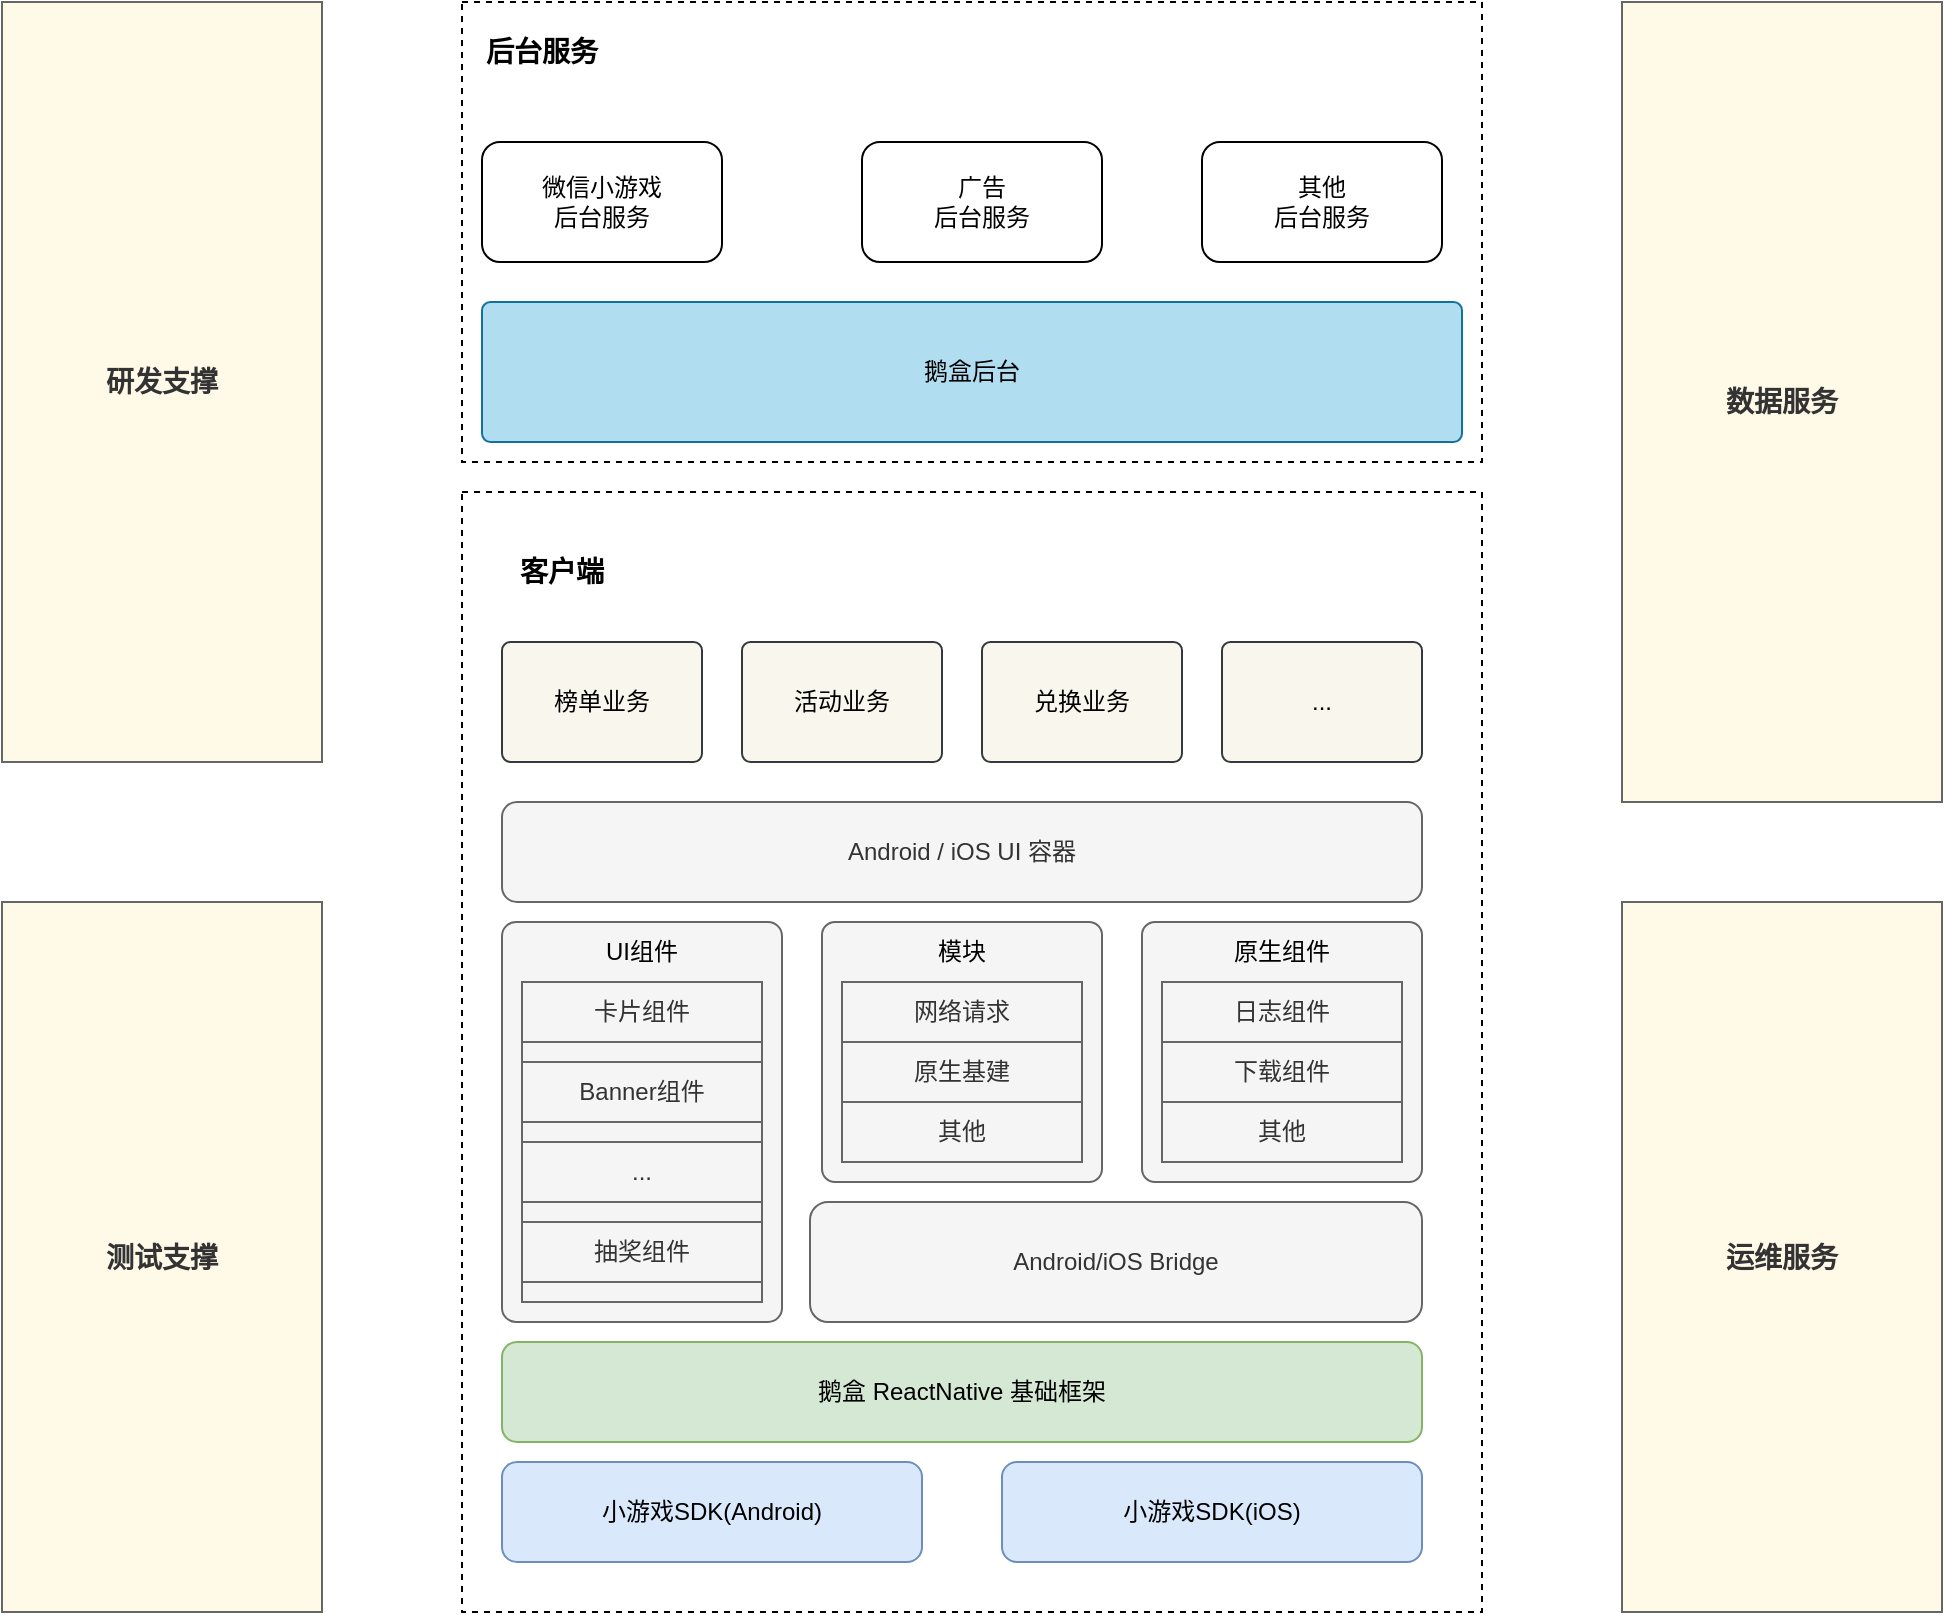 <mxfile version="18.1.3" type="github">
  <diagram id="geAXJrzLW3RNIz8qGXxT" name="Page-1">
    <mxGraphModel dx="2893" dy="2156" grid="1" gridSize="10" guides="1" tooltips="1" connect="1" arrows="1" fold="1" page="1" pageScale="1" pageWidth="827" pageHeight="1169" math="0" shadow="0">
      <root>
        <mxCell id="0" />
        <mxCell id="1" parent="0" />
        <mxCell id="FhAw7WQIUkOoqfe2i8Zt-42" value="" style="rounded=0;whiteSpace=wrap;html=1;fillColor=none;dashed=1;" vertex="1" parent="1">
          <mxGeometry x="120" y="-310" width="510" height="230" as="geometry" />
        </mxCell>
        <mxCell id="FhAw7WQIUkOoqfe2i8Zt-31" value="" style="rounded=0;whiteSpace=wrap;html=1;fillColor=none;dashed=1;" vertex="1" parent="1">
          <mxGeometry x="120" y="-65" width="510" height="560" as="geometry" />
        </mxCell>
        <mxCell id="FhAw7WQIUkOoqfe2i8Zt-1" value="小游戏SDK(Android)" style="rounded=1;whiteSpace=wrap;html=1;fillColor=#dae8fc;strokeColor=#6c8ebf;" vertex="1" parent="1">
          <mxGeometry x="140" y="420" width="210" height="50" as="geometry" />
        </mxCell>
        <mxCell id="FhAw7WQIUkOoqfe2i8Zt-2" value="小游戏SDK(iOS)" style="rounded=1;whiteSpace=wrap;html=1;fillColor=#dae8fc;strokeColor=#6c8ebf;" vertex="1" parent="1">
          <mxGeometry x="390" y="420" width="210" height="50" as="geometry" />
        </mxCell>
        <mxCell id="FhAw7WQIUkOoqfe2i8Zt-3" value="鹅盒 ReactNative 基础框架" style="rounded=1;whiteSpace=wrap;html=1;fillColor=#d5e8d4;strokeColor=#82b366;" vertex="1" parent="1">
          <mxGeometry x="140" y="360" width="460" height="50" as="geometry" />
        </mxCell>
        <mxCell id="FhAw7WQIUkOoqfe2i8Zt-4" value="" style="rounded=1;whiteSpace=wrap;html=1;arcSize=5;fillColor=#f5f5f5;fontColor=#333333;strokeColor=#666666;" vertex="1" parent="1">
          <mxGeometry x="140" y="150" width="140" height="200" as="geometry" />
        </mxCell>
        <mxCell id="FhAw7WQIUkOoqfe2i8Zt-5" value="UI组件" style="text;html=1;strokeColor=none;fillColor=none;align=center;verticalAlign=middle;whiteSpace=wrap;rounded=0;" vertex="1" parent="1">
          <mxGeometry x="180" y="150" width="60" height="30" as="geometry" />
        </mxCell>
        <mxCell id="FhAw7WQIUkOoqfe2i8Zt-11" value="" style="group;fillColor=#f5f5f5;fontColor=#333333;strokeColor=#666666;container=0;" vertex="1" connectable="0" parent="1">
          <mxGeometry x="150" y="190" width="120" height="150" as="geometry" />
        </mxCell>
        <mxCell id="FhAw7WQIUkOoqfe2i8Zt-13" value="Android/iOS Bridge" style="rounded=1;whiteSpace=wrap;html=1;fillColor=#f5f5f5;fontColor=#333333;strokeColor=#666666;" vertex="1" parent="1">
          <mxGeometry x="294" y="290" width="306" height="60" as="geometry" />
        </mxCell>
        <mxCell id="FhAw7WQIUkOoqfe2i8Zt-14" value="" style="rounded=1;whiteSpace=wrap;html=1;arcSize=5;fillColor=#f5f5f5;fontColor=#333333;strokeColor=#666666;" vertex="1" parent="1">
          <mxGeometry x="300" y="150" width="140" height="130" as="geometry" />
        </mxCell>
        <mxCell id="FhAw7WQIUkOoqfe2i8Zt-15" value="" style="rounded=1;whiteSpace=wrap;html=1;arcSize=5;fillColor=#f5f5f5;fontColor=#333333;strokeColor=#666666;" vertex="1" parent="1">
          <mxGeometry x="460" y="150" width="140" height="130" as="geometry" />
        </mxCell>
        <mxCell id="FhAw7WQIUkOoqfe2i8Zt-16" value="模块" style="text;html=1;strokeColor=none;fillColor=none;align=center;verticalAlign=middle;whiteSpace=wrap;rounded=0;" vertex="1" parent="1">
          <mxGeometry x="340" y="150" width="60" height="30" as="geometry" />
        </mxCell>
        <mxCell id="FhAw7WQIUkOoqfe2i8Zt-17" value="原生组件" style="text;html=1;strokeColor=none;fillColor=none;align=center;verticalAlign=middle;whiteSpace=wrap;rounded=0;" vertex="1" parent="1">
          <mxGeometry x="480" y="150" width="100" height="30" as="geometry" />
        </mxCell>
        <mxCell id="FhAw7WQIUkOoqfe2i8Zt-18" value="网络请求" style="rounded=0;whiteSpace=wrap;html=1;fillColor=#f5f5f5;fontColor=#333333;strokeColor=#666666;" vertex="1" parent="1">
          <mxGeometry x="310" y="180" width="120" height="30" as="geometry" />
        </mxCell>
        <mxCell id="FhAw7WQIUkOoqfe2i8Zt-20" value="原生基建" style="rounded=0;whiteSpace=wrap;html=1;fillColor=#f5f5f5;fontColor=#333333;strokeColor=#666666;" vertex="1" parent="1">
          <mxGeometry x="310" y="210" width="120" height="30" as="geometry" />
        </mxCell>
        <mxCell id="FhAw7WQIUkOoqfe2i8Zt-21" value="其他" style="rounded=0;whiteSpace=wrap;html=1;fillColor=#f5f5f5;fontColor=#333333;strokeColor=#666666;" vertex="1" parent="1">
          <mxGeometry x="310" y="240" width="120" height="30" as="geometry" />
        </mxCell>
        <mxCell id="FhAw7WQIUkOoqfe2i8Zt-22" value="日志组件" style="rounded=0;whiteSpace=wrap;html=1;fillColor=#f5f5f5;fontColor=#333333;strokeColor=#666666;" vertex="1" parent="1">
          <mxGeometry x="470" y="180" width="120" height="30" as="geometry" />
        </mxCell>
        <mxCell id="FhAw7WQIUkOoqfe2i8Zt-23" value="下载组件" style="rounded=0;whiteSpace=wrap;html=1;fillColor=#f5f5f5;fontColor=#333333;strokeColor=#666666;" vertex="1" parent="1">
          <mxGeometry x="470" y="210" width="120" height="30" as="geometry" />
        </mxCell>
        <mxCell id="FhAw7WQIUkOoqfe2i8Zt-24" value="其他" style="rounded=0;whiteSpace=wrap;html=1;fillColor=#f5f5f5;fontColor=#333333;strokeColor=#666666;" vertex="1" parent="1">
          <mxGeometry x="470" y="240" width="120" height="30" as="geometry" />
        </mxCell>
        <mxCell id="FhAw7WQIUkOoqfe2i8Zt-25" value="Android / iOS UI 容器" style="rounded=1;whiteSpace=wrap;html=1;fillColor=#f5f5f5;fontColor=#333333;strokeColor=#666666;" vertex="1" parent="1">
          <mxGeometry x="140" y="90" width="460" height="50" as="geometry" />
        </mxCell>
        <mxCell id="FhAw7WQIUkOoqfe2i8Zt-26" value="榜单业务" style="rounded=1;whiteSpace=wrap;html=1;arcSize=7;fillColor=#f9f7ed;strokeColor=#36393d;" vertex="1" parent="1">
          <mxGeometry x="140" y="10" width="100" height="60" as="geometry" />
        </mxCell>
        <mxCell id="FhAw7WQIUkOoqfe2i8Zt-28" value="活动业务" style="rounded=1;whiteSpace=wrap;html=1;arcSize=7;fillColor=#f9f7ed;strokeColor=#36393d;" vertex="1" parent="1">
          <mxGeometry x="260" y="10" width="100" height="60" as="geometry" />
        </mxCell>
        <mxCell id="FhAw7WQIUkOoqfe2i8Zt-29" value="兑换业务" style="rounded=1;whiteSpace=wrap;html=1;arcSize=7;fillColor=#f9f7ed;strokeColor=#36393d;" vertex="1" parent="1">
          <mxGeometry x="380" y="10" width="100" height="60" as="geometry" />
        </mxCell>
        <mxCell id="FhAw7WQIUkOoqfe2i8Zt-30" value="..." style="rounded=1;whiteSpace=wrap;html=1;arcSize=7;fillColor=#f9f7ed;strokeColor=#36393d;" vertex="1" parent="1">
          <mxGeometry x="500" y="10" width="100" height="60" as="geometry" />
        </mxCell>
        <mxCell id="FhAw7WQIUkOoqfe2i8Zt-32" value="&lt;h3&gt;客户端&lt;/h3&gt;" style="text;html=1;strokeColor=none;fillColor=none;align=center;verticalAlign=middle;whiteSpace=wrap;rounded=0;dashed=1;" vertex="1" parent="1">
          <mxGeometry x="140" y="-40" width="60" height="30" as="geometry" />
        </mxCell>
        <mxCell id="FhAw7WQIUkOoqfe2i8Zt-6" value="卡片组件" style="rounded=0;whiteSpace=wrap;html=1;fillColor=#f5f5f5;fontColor=#333333;strokeColor=#666666;" vertex="1" parent="1">
          <mxGeometry x="150" y="180" width="120" height="30" as="geometry" />
        </mxCell>
        <mxCell id="FhAw7WQIUkOoqfe2i8Zt-8" value="Banner组件" style="rounded=0;whiteSpace=wrap;html=1;fillColor=#f5f5f5;fontColor=#333333;strokeColor=#666666;" vertex="1" parent="1">
          <mxGeometry x="150" y="220" width="120" height="30" as="geometry" />
        </mxCell>
        <mxCell id="FhAw7WQIUkOoqfe2i8Zt-9" value="..." style="rounded=0;whiteSpace=wrap;html=1;fillColor=#f5f5f5;fontColor=#333333;strokeColor=#666666;" vertex="1" parent="1">
          <mxGeometry x="150" y="260" width="120" height="30" as="geometry" />
        </mxCell>
        <mxCell id="FhAw7WQIUkOoqfe2i8Zt-10" value="抽奖组件" style="rounded=0;whiteSpace=wrap;html=1;fillColor=#f5f5f5;fontColor=#333333;strokeColor=#666666;" vertex="1" parent="1">
          <mxGeometry x="150" y="300" width="120" height="30" as="geometry" />
        </mxCell>
        <mxCell id="FhAw7WQIUkOoqfe2i8Zt-33" value="&lt;h3&gt;研发支撑&lt;/h3&gt;" style="rounded=0;whiteSpace=wrap;html=1;fillColor=#FFFAE8;fontColor=#333333;strokeColor=#666666;" vertex="1" parent="1">
          <mxGeometry x="-110" y="-310" width="160" height="380" as="geometry" />
        </mxCell>
        <mxCell id="FhAw7WQIUkOoqfe2i8Zt-35" value="&lt;h3&gt;测试支撑&lt;/h3&gt;" style="rounded=0;whiteSpace=wrap;html=1;fillColor=#FFFAE8;fontColor=#333333;strokeColor=#666666;" vertex="1" parent="1">
          <mxGeometry x="-110" y="140" width="160" height="355" as="geometry" />
        </mxCell>
        <mxCell id="FhAw7WQIUkOoqfe2i8Zt-36" value="&lt;h3&gt;数据服务&lt;/h3&gt;" style="rounded=0;whiteSpace=wrap;html=1;fillColor=#FFFAE8;fontColor=#333333;strokeColor=#666666;" vertex="1" parent="1">
          <mxGeometry x="700" y="-310" width="160" height="400" as="geometry" />
        </mxCell>
        <mxCell id="FhAw7WQIUkOoqfe2i8Zt-37" value="&lt;h3&gt;运维服务&lt;/h3&gt;" style="rounded=0;whiteSpace=wrap;html=1;fillColor=#FFFAE8;fontColor=#333333;strokeColor=#666666;" vertex="1" parent="1">
          <mxGeometry x="700" y="140" width="160" height="355" as="geometry" />
        </mxCell>
        <mxCell id="FhAw7WQIUkOoqfe2i8Zt-38" value="鹅盒后台" style="rounded=1;whiteSpace=wrap;html=1;fillColor=#b1ddf0;arcSize=6;strokeColor=#10739e;" vertex="1" parent="1">
          <mxGeometry x="130" y="-160" width="490" height="70" as="geometry" />
        </mxCell>
        <mxCell id="FhAw7WQIUkOoqfe2i8Zt-39" value="微信小游戏&lt;br&gt;后台服务" style="rounded=1;whiteSpace=wrap;html=1;fillColor=default;" vertex="1" parent="1">
          <mxGeometry x="130" y="-240" width="120" height="60" as="geometry" />
        </mxCell>
        <mxCell id="FhAw7WQIUkOoqfe2i8Zt-40" value="广告&lt;br&gt;后台服务" style="rounded=1;whiteSpace=wrap;html=1;fillColor=default;" vertex="1" parent="1">
          <mxGeometry x="320" y="-240" width="120" height="60" as="geometry" />
        </mxCell>
        <mxCell id="FhAw7WQIUkOoqfe2i8Zt-41" value="其他&lt;br&gt;后台服务" style="rounded=1;whiteSpace=wrap;html=1;fillColor=default;" vertex="1" parent="1">
          <mxGeometry x="490" y="-240" width="120" height="60" as="geometry" />
        </mxCell>
        <mxCell id="FhAw7WQIUkOoqfe2i8Zt-43" value="&lt;h3&gt;后台服务&lt;/h3&gt;" style="text;html=1;strokeColor=none;fillColor=none;align=center;verticalAlign=middle;whiteSpace=wrap;rounded=0;dashed=1;" vertex="1" parent="1">
          <mxGeometry x="130" y="-300" width="60" height="30" as="geometry" />
        </mxCell>
      </root>
    </mxGraphModel>
  </diagram>
</mxfile>
